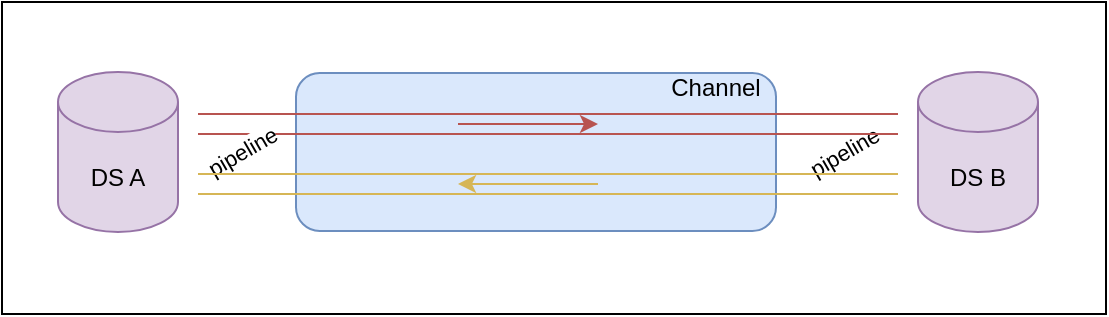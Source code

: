 <mxfile version="21.2.1" type="github">
  <diagram name="第 1 页" id="QBF703WfC1bJtobeGhCa">
    <mxGraphModel dx="1440" dy="735" grid="0" gridSize="10" guides="1" tooltips="1" connect="1" arrows="1" fold="1" page="1" pageScale="1" pageWidth="827" pageHeight="1169" math="0" shadow="0">
      <root>
        <mxCell id="0" />
        <mxCell id="1" parent="0" />
        <mxCell id="PcVWDQf7pGQgmWW3qAXG-42" value="" style="rounded=0;whiteSpace=wrap;html=1;" parent="1" vertex="1">
          <mxGeometry x="162" y="96" width="552" height="156" as="geometry" />
        </mxCell>
        <mxCell id="PcVWDQf7pGQgmWW3qAXG-22" value="DS A" style="shape=cylinder3;whiteSpace=wrap;html=1;boundedLbl=1;backgroundOutline=1;size=15;fillColor=#e1d5e7;strokeColor=#9673a6;" parent="1" vertex="1">
          <mxGeometry x="190" y="131" width="60" height="80" as="geometry" />
        </mxCell>
        <mxCell id="PcVWDQf7pGQgmWW3qAXG-23" value="DS B" style="shape=cylinder3;whiteSpace=wrap;html=1;boundedLbl=1;backgroundOutline=1;size=15;fillColor=#e1d5e7;strokeColor=#9673a6;" parent="1" vertex="1">
          <mxGeometry x="620" y="131" width="60" height="80" as="geometry" />
        </mxCell>
        <mxCell id="PcVWDQf7pGQgmWW3qAXG-24" value="" style="rounded=1;whiteSpace=wrap;html=1;fillColor=#dae8fc;strokeColor=#6c8ebf;" parent="1" vertex="1">
          <mxGeometry x="309" y="131.5" width="240" height="79" as="geometry" />
        </mxCell>
        <mxCell id="PcVWDQf7pGQgmWW3qAXG-33" value="" style="endArrow=classic;html=1;rounded=0;fillColor=#f8cecc;strokeColor=#b85450;" parent="1" edge="1">
          <mxGeometry width="50" height="50" relative="1" as="geometry">
            <mxPoint x="390" y="157" as="sourcePoint" />
            <mxPoint x="460" y="157" as="targetPoint" />
          </mxGeometry>
        </mxCell>
        <mxCell id="PcVWDQf7pGQgmWW3qAXG-35" value="" style="endArrow=classic;html=1;rounded=0;fillColor=#fff2cc;strokeColor=#d6b656;" parent="1" edge="1">
          <mxGeometry width="50" height="50" relative="1" as="geometry">
            <mxPoint x="460" y="187" as="sourcePoint" />
            <mxPoint x="390" y="187" as="targetPoint" />
          </mxGeometry>
        </mxCell>
        <mxCell id="PcVWDQf7pGQgmWW3qAXG-39" value="Channel" style="text;html=1;strokeColor=none;fillColor=none;align=center;verticalAlign=middle;whiteSpace=wrap;rounded=0;" parent="1" vertex="1">
          <mxGeometry x="489" y="124" width="60" height="30" as="geometry" />
        </mxCell>
        <mxCell id="PcVWDQf7pGQgmWW3qAXG-40" value="pipeline" style="edgeLabel;html=1;align=center;verticalAlign=middle;resizable=0;points=[];rotation=-30;" parent="1" vertex="1" connectable="0">
          <mxGeometry x="583.003" y="171.0" as="geometry" />
        </mxCell>
        <mxCell id="PcVWDQf7pGQgmWW3qAXG-29" value="" style="shape=link;html=1;rounded=0;width=10;fillColor=#f8cecc;strokeColor=#b85450;" parent="1" edge="1">
          <mxGeometry width="100" relative="1" as="geometry">
            <mxPoint x="260" y="157" as="sourcePoint" />
            <mxPoint x="610" y="157" as="targetPoint" />
          </mxGeometry>
        </mxCell>
        <mxCell id="PcVWDQf7pGQgmWW3qAXG-38" value="pipeline" style="edgeLabel;html=1;align=center;verticalAlign=middle;resizable=0;points=[];rotation=-30;" parent="PcVWDQf7pGQgmWW3qAXG-29" vertex="1" connectable="0">
          <mxGeometry x="-0.935" y="4" relative="1" as="geometry">
            <mxPoint x="10" y="18" as="offset" />
          </mxGeometry>
        </mxCell>
        <mxCell id="PcVWDQf7pGQgmWW3qAXG-34" value="" style="shape=link;html=1;rounded=0;width=10;fillColor=#fff2cc;strokeColor=#d6b656;" parent="1" edge="1">
          <mxGeometry width="100" relative="1" as="geometry">
            <mxPoint x="260" y="187" as="sourcePoint" />
            <mxPoint x="610" y="187" as="targetPoint" />
          </mxGeometry>
        </mxCell>
      </root>
    </mxGraphModel>
  </diagram>
</mxfile>
